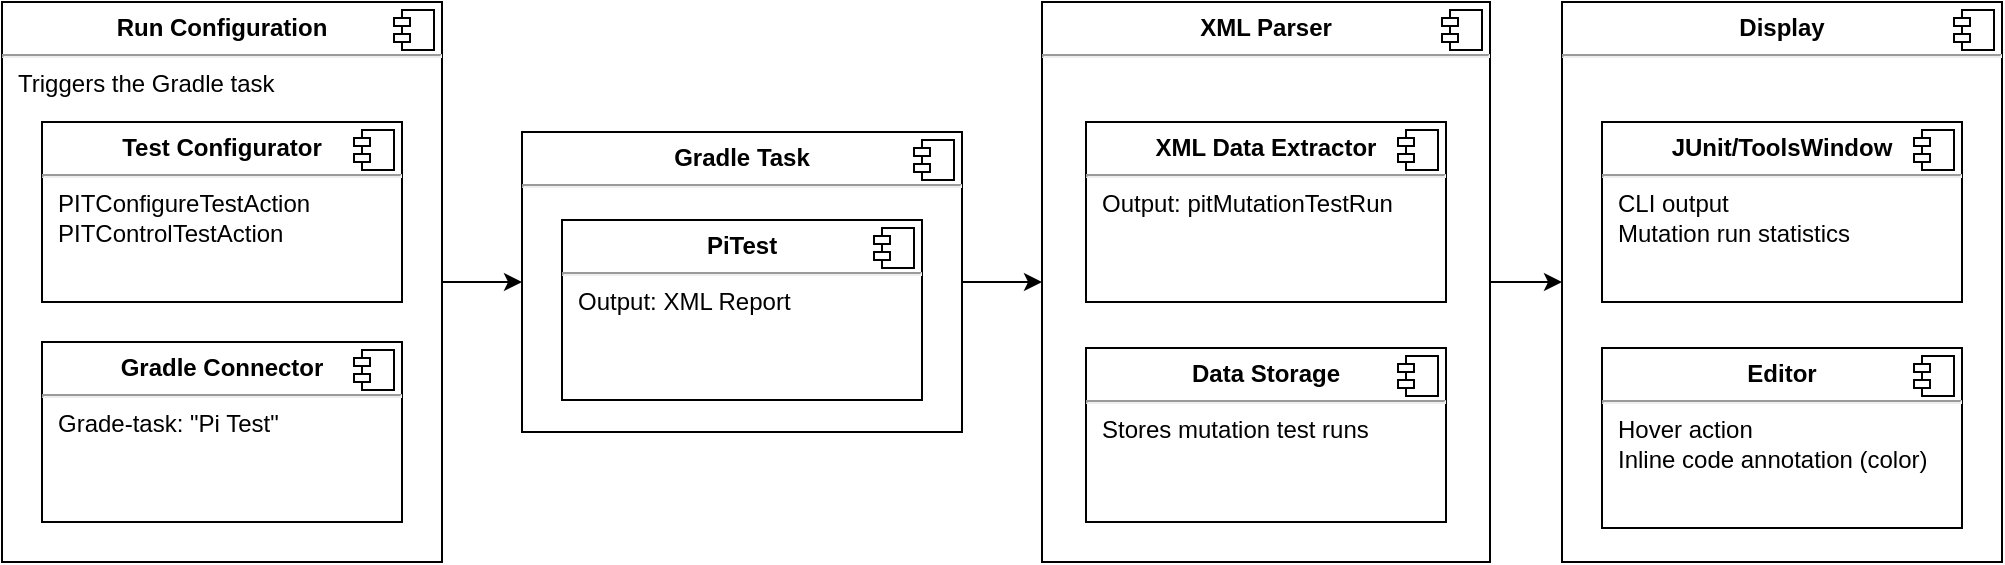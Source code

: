 <mxfile>
    <diagram id="OEh2A8rfFOIYQiUM6cja" name="Page-1">
        <mxGraphModel dx="1200" dy="658" grid="1" gridSize="10" guides="1" tooltips="1" connect="1" arrows="1" fold="1" page="1" pageScale="1" pageWidth="1169" pageHeight="827" math="0" shadow="0">
            <root>
                <mxCell id="0"/>
                <mxCell id="1" parent="0"/>
                <mxCell id="50" style="edgeStyle=none;html=1;exitX=1;exitY=0.5;exitDx=0;exitDy=0;entryX=0;entryY=0.5;entryDx=0;entryDy=0;" edge="1" parent="1" source="33" target="37">
                    <mxGeometry relative="1" as="geometry"/>
                </mxCell>
                <mxCell id="33" value="&lt;p style=&quot;margin:0px;margin-top:6px;text-align:center;&quot;&gt;&lt;b&gt;XML Parser&lt;/b&gt;&lt;/p&gt;&lt;hr&gt;&lt;p style=&quot;margin:0px;margin-left:8px;&quot;&gt;&lt;br&gt;&lt;/p&gt;" style="align=left;overflow=fill;html=1;dropTarget=0;" vertex="1" parent="1">
                    <mxGeometry x="580" y="200" width="224" height="280" as="geometry"/>
                </mxCell>
                <mxCell id="34" value="" style="shape=component;jettyWidth=8;jettyHeight=4;" vertex="1" parent="33">
                    <mxGeometry x="1" width="20" height="20" relative="1" as="geometry">
                        <mxPoint x="-24" y="4" as="offset"/>
                    </mxGeometry>
                </mxCell>
                <mxCell id="49" style="edgeStyle=none;html=1;exitX=1;exitY=0.5;exitDx=0;exitDy=0;entryX=0;entryY=0.5;entryDx=0;entryDy=0;" edge="1" parent="1" source="15" target="33">
                    <mxGeometry relative="1" as="geometry"/>
                </mxCell>
                <mxCell id="15" value="&lt;p style=&quot;margin:0px;margin-top:6px;text-align:center;&quot;&gt;&lt;b&gt;Gradle Task&lt;/b&gt;&lt;/p&gt;&lt;hr&gt;&lt;p style=&quot;margin:0px;margin-left:8px;&quot;&gt;&lt;br&gt;&lt;/p&gt;" style="align=left;overflow=fill;html=1;dropTarget=0;" vertex="1" parent="1">
                    <mxGeometry x="320" y="265" width="220" height="150" as="geometry"/>
                </mxCell>
                <mxCell id="16" value="" style="shape=component;jettyWidth=8;jettyHeight=4;" vertex="1" parent="15">
                    <mxGeometry x="1" width="20" height="20" relative="1" as="geometry">
                        <mxPoint x="-24" y="4" as="offset"/>
                    </mxGeometry>
                </mxCell>
                <mxCell id="11" value="&lt;p style=&quot;margin:0px;margin-top:6px;text-align:center;&quot;&gt;&lt;b&gt;PiTest&lt;/b&gt;&lt;/p&gt;&lt;hr&gt;&lt;p style=&quot;margin:0px;margin-left:8px;&quot;&gt;Output: XML Report&lt;br&gt;&lt;/p&gt;" style="align=left;overflow=fill;html=1;dropTarget=0;" vertex="1" parent="1">
                    <mxGeometry x="340" y="309" width="180" height="90" as="geometry"/>
                </mxCell>
                <mxCell id="12" value="" style="shape=component;jettyWidth=8;jettyHeight=4;" vertex="1" parent="11">
                    <mxGeometry x="1" width="20" height="20" relative="1" as="geometry">
                        <mxPoint x="-24" y="4" as="offset"/>
                    </mxGeometry>
                </mxCell>
                <mxCell id="48" style="edgeStyle=none;html=1;exitX=1;exitY=0.5;exitDx=0;exitDy=0;entryX=0;entryY=0.5;entryDx=0;entryDy=0;" edge="1" parent="1" source="17" target="15">
                    <mxGeometry relative="1" as="geometry"/>
                </mxCell>
                <mxCell id="17" value="&lt;p style=&quot;margin:0px;margin-top:6px;text-align:center;&quot;&gt;&lt;b&gt;Run Configuration&lt;/b&gt;&lt;/p&gt;&lt;hr&gt;&lt;p style=&quot;margin:0px;margin-left:8px;&quot;&gt;Triggers the Gradle task&lt;/p&gt;" style="align=left;overflow=fill;html=1;dropTarget=0;" vertex="1" parent="1">
                    <mxGeometry x="60" y="200" width="220" height="280" as="geometry"/>
                </mxCell>
                <mxCell id="18" value="" style="shape=component;jettyWidth=8;jettyHeight=4;" vertex="1" parent="17">
                    <mxGeometry x="1" width="20" height="20" relative="1" as="geometry">
                        <mxPoint x="-24" y="4" as="offset"/>
                    </mxGeometry>
                </mxCell>
                <mxCell id="19" value="&lt;p style=&quot;margin:0px;margin-top:6px;text-align:center;&quot;&gt;&lt;b&gt;Gradle Connector&lt;/b&gt;&lt;/p&gt;&lt;hr&gt;&lt;p style=&quot;margin:0px;margin-left:8px;&quot;&gt;Grade-task: &quot;Pi Test&quot;&lt;/p&gt;" style="align=left;overflow=fill;html=1;dropTarget=0;" vertex="1" parent="1">
                    <mxGeometry x="80" y="370" width="180" height="90" as="geometry"/>
                </mxCell>
                <mxCell id="20" value="" style="shape=component;jettyWidth=8;jettyHeight=4;" vertex="1" parent="19">
                    <mxGeometry x="1" width="20" height="20" relative="1" as="geometry">
                        <mxPoint x="-24" y="4" as="offset"/>
                    </mxGeometry>
                </mxCell>
                <mxCell id="21" value="&lt;p style=&quot;margin:0px;margin-top:6px;text-align:center;&quot;&gt;&lt;b&gt;Test Configurator&lt;/b&gt;&lt;/p&gt;&lt;hr&gt;&lt;p style=&quot;margin:0px;margin-left:8px;&quot;&gt;PITConfigureTestAction&lt;/p&gt;&lt;p style=&quot;margin:0px;margin-left:8px;&quot;&gt;PITControlTestAction&lt;/p&gt;" style="align=left;overflow=fill;html=1;dropTarget=0;" vertex="1" parent="1">
                    <mxGeometry x="80" y="260" width="180" height="90" as="geometry"/>
                </mxCell>
                <mxCell id="22" value="" style="shape=component;jettyWidth=8;jettyHeight=4;" vertex="1" parent="21">
                    <mxGeometry x="1" width="20" height="20" relative="1" as="geometry">
                        <mxPoint x="-24" y="4" as="offset"/>
                    </mxGeometry>
                </mxCell>
                <mxCell id="30" value="&lt;p style=&quot;margin:0px;margin-top:6px;text-align:center;&quot;&gt;&lt;b&gt;Data Storage&lt;/b&gt;&lt;/p&gt;&lt;hr&gt;&lt;p style=&quot;margin:0px;margin-left:8px;&quot;&gt;Stores mutation test runs&lt;/p&gt;" style="align=left;overflow=fill;html=1;dropTarget=0;" vertex="1" parent="1">
                    <mxGeometry x="602" y="373" width="180" height="87" as="geometry"/>
                </mxCell>
                <mxCell id="31" value="" style="shape=component;jettyWidth=8;jettyHeight=4;" vertex="1" parent="30">
                    <mxGeometry x="1" width="20" height="20" relative="1" as="geometry">
                        <mxPoint x="-24" y="4" as="offset"/>
                    </mxGeometry>
                </mxCell>
                <mxCell id="35" value="&lt;p style=&quot;margin:0px;margin-top:6px;text-align:center;&quot;&gt;&lt;b&gt;XML Data Extractor&lt;/b&gt;&lt;/p&gt;&lt;hr&gt;&lt;p style=&quot;margin:0px;margin-left:8px;&quot;&gt;Output: pitMutationTestRun&lt;/p&gt;" style="align=left;overflow=fill;html=1;dropTarget=0;" vertex="1" parent="1">
                    <mxGeometry x="602" y="260" width="180" height="90" as="geometry"/>
                </mxCell>
                <mxCell id="36" value="" style="shape=component;jettyWidth=8;jettyHeight=4;" vertex="1" parent="35">
                    <mxGeometry x="1" width="20" height="20" relative="1" as="geometry">
                        <mxPoint x="-24" y="4" as="offset"/>
                    </mxGeometry>
                </mxCell>
                <mxCell id="37" value="&lt;p style=&quot;margin:0px;margin-top:6px;text-align:center;&quot;&gt;&lt;b&gt;Display&lt;/b&gt;&lt;/p&gt;&lt;hr&gt;&lt;p style=&quot;margin:0px;margin-left:8px;&quot;&gt;&lt;br&gt;&lt;/p&gt;" style="align=left;overflow=fill;html=1;dropTarget=0;" vertex="1" parent="1">
                    <mxGeometry x="840" y="200" width="220" height="280" as="geometry"/>
                </mxCell>
                <mxCell id="38" value="" style="shape=component;jettyWidth=8;jettyHeight=4;" vertex="1" parent="37">
                    <mxGeometry x="1" width="20" height="20" relative="1" as="geometry">
                        <mxPoint x="-24" y="4" as="offset"/>
                    </mxGeometry>
                </mxCell>
                <mxCell id="43" value="&lt;p style=&quot;margin:0px;margin-top:6px;text-align:center;&quot;&gt;&lt;b&gt;Editor&lt;/b&gt;&lt;/p&gt;&lt;hr&gt;&lt;p style=&quot;margin:0px;margin-left:8px;&quot;&gt;Hover action&lt;/p&gt;&lt;p style=&quot;margin:0px;margin-left:8px;&quot;&gt;Inline code annotation (color)&lt;/p&gt;" style="align=left;overflow=fill;html=1;dropTarget=0;" vertex="1" parent="1">
                    <mxGeometry x="860" y="373" width="180" height="90" as="geometry"/>
                </mxCell>
                <mxCell id="44" value="" style="shape=component;jettyWidth=8;jettyHeight=4;" vertex="1" parent="43">
                    <mxGeometry x="1" width="20" height="20" relative="1" as="geometry">
                        <mxPoint x="-24" y="4" as="offset"/>
                    </mxGeometry>
                </mxCell>
                <mxCell id="45" value="&lt;p style=&quot;margin:0px;margin-top:6px;text-align:center;&quot;&gt;&lt;b&gt;JUnit/ToolsWindow&lt;br&gt;&lt;/b&gt;&lt;/p&gt;&lt;hr&gt;&lt;p style=&quot;margin:0px;margin-left:8px;&quot;&gt;CLI output&lt;/p&gt;&lt;p style=&quot;margin:0px;margin-left:8px;&quot;&gt;Mutation run statistics&lt;/p&gt;" style="align=left;overflow=fill;html=1;dropTarget=0;" vertex="1" parent="1">
                    <mxGeometry x="860" y="260" width="180" height="90" as="geometry"/>
                </mxCell>
                <mxCell id="46" value="" style="shape=component;jettyWidth=8;jettyHeight=4;" vertex="1" parent="45">
                    <mxGeometry x="1" width="20" height="20" relative="1" as="geometry">
                        <mxPoint x="-24" y="4" as="offset"/>
                    </mxGeometry>
                </mxCell>
            </root>
        </mxGraphModel>
    </diagram>
</mxfile>